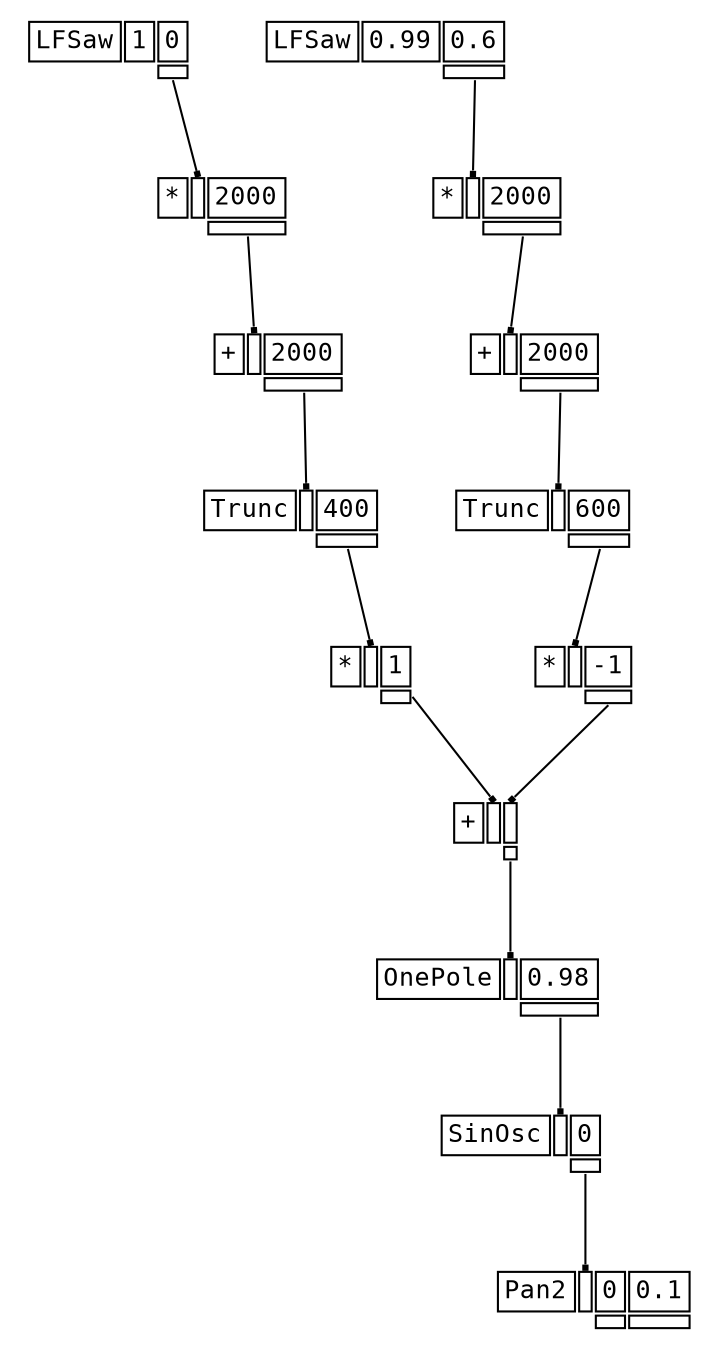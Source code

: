 digraph Anonymous {
graph [splines=false];
node [fontsize=12,fontname="Courier"];
edge [arrowhead=box,arrowsize=0.25];
u_2 [shape="plaintext",color="black",label=<<TABLE BORDER="0" CELLBORDER="1"><TR><TD>LFSaw</TD><TD ID="u_2:K_0">1</TD><TD ID="u_2:K_1">0</TD></TR><TR><TD BORDER="0"></TD><TD BORDER="0"></TD><TD PORT="o_0" ID="u_2:o_0"></TD></TR></TABLE>>];
u_4 [shape="plaintext",color="black",label=<<TABLE BORDER="0" CELLBORDER="1"><TR><TD>*</TD><TD PORT="i_0" ID="u_4:i_0"></TD><TD ID="u_4:K_1">2000</TD></TR><TR><TD BORDER="0"></TD><TD BORDER="0"></TD><TD PORT="o_0" ID="u_4:o_0"></TD></TR></TABLE>>];
u_5 [shape="plaintext",color="black",label=<<TABLE BORDER="0" CELLBORDER="1"><TR><TD>+</TD><TD PORT="i_0" ID="u_5:i_0"></TD><TD ID="u_5:K_1">2000</TD></TR><TR><TD BORDER="0"></TD><TD BORDER="0"></TD><TD PORT="o_0" ID="u_5:o_0"></TD></TR></TABLE>>];
u_7 [shape="plaintext",color="black",label=<<TABLE BORDER="0" CELLBORDER="1"><TR><TD>Trunc</TD><TD PORT="i_0" ID="u_7:i_0"></TD><TD ID="u_7:K_1">400</TD></TR><TR><TD BORDER="0"></TD><TD BORDER="0"></TD><TD PORT="o_0" ID="u_7:o_0"></TD></TR></TABLE>>];
u_8 [shape="plaintext",color="black",label=<<TABLE BORDER="0" CELLBORDER="1"><TR><TD>*</TD><TD PORT="i_0" ID="u_8:i_0"></TD><TD ID="u_8:K_1">1</TD></TR><TR><TD BORDER="0"></TD><TD BORDER="0"></TD><TD PORT="o_0" ID="u_8:o_0"></TD></TR></TABLE>>];
u_11 [shape="plaintext",color="black",label=<<TABLE BORDER="0" CELLBORDER="1"><TR><TD>LFSaw</TD><TD ID="u_11:K_0">0.99</TD><TD ID="u_11:K_1">0.6</TD></TR><TR><TD BORDER="0"></TD><TD BORDER="0"></TD><TD PORT="o_0" ID="u_11:o_0"></TD></TR></TABLE>>];
u_12 [shape="plaintext",color="black",label=<<TABLE BORDER="0" CELLBORDER="1"><TR><TD>*</TD><TD PORT="i_0" ID="u_12:i_0"></TD><TD ID="u_12:K_1">2000</TD></TR><TR><TD BORDER="0"></TD><TD BORDER="0"></TD><TD PORT="o_0" ID="u_12:o_0"></TD></TR></TABLE>>];
u_13 [shape="plaintext",color="black",label=<<TABLE BORDER="0" CELLBORDER="1"><TR><TD>+</TD><TD PORT="i_0" ID="u_13:i_0"></TD><TD ID="u_13:K_1">2000</TD></TR><TR><TD BORDER="0"></TD><TD BORDER="0"></TD><TD PORT="o_0" ID="u_13:o_0"></TD></TR></TABLE>>];
u_15 [shape="plaintext",color="black",label=<<TABLE BORDER="0" CELLBORDER="1"><TR><TD>Trunc</TD><TD PORT="i_0" ID="u_15:i_0"></TD><TD ID="u_15:K_1">600</TD></TR><TR><TD BORDER="0"></TD><TD BORDER="0"></TD><TD PORT="o_0" ID="u_15:o_0"></TD></TR></TABLE>>];
u_17 [shape="plaintext",color="black",label=<<TABLE BORDER="0" CELLBORDER="1"><TR><TD>*</TD><TD PORT="i_0" ID="u_17:i_0"></TD><TD ID="u_17:K_1">-1</TD></TR><TR><TD BORDER="0"></TD><TD BORDER="0"></TD><TD PORT="o_0" ID="u_17:o_0"></TD></TR></TABLE>>];
u_18 [shape="plaintext",color="black",label=<<TABLE BORDER="0" CELLBORDER="1"><TR><TD>+</TD><TD PORT="i_0" ID="u_18:i_0"></TD><TD PORT="i_1" ID="u_18:i_1"></TD></TR><TR><TD BORDER="0"></TD><TD BORDER="0"></TD><TD PORT="o_0" ID="u_18:o_0"></TD></TR></TABLE>>];
u_20 [shape="plaintext",color="black",label=<<TABLE BORDER="0" CELLBORDER="1"><TR><TD>OnePole</TD><TD PORT="i_0" ID="u_20:i_0"></TD><TD ID="u_20:K_1">0.98</TD></TR><TR><TD BORDER="0"></TD><TD BORDER="0"></TD><TD PORT="o_0" ID="u_20:o_0"></TD></TR></TABLE>>];
u_21 [shape="plaintext",color="black",label=<<TABLE BORDER="0" CELLBORDER="1"><TR><TD>SinOsc</TD><TD PORT="i_0" ID="u_21:i_0"></TD><TD ID="u_21:K_1">0</TD></TR><TR><TD BORDER="0"></TD><TD BORDER="0"></TD><TD PORT="o_0" ID="u_21:o_0"></TD></TR></TABLE>>];
u_23 [shape="plaintext",color="black",label=<<TABLE BORDER="0" CELLBORDER="1"><TR><TD>Pan2</TD><TD PORT="i_0" ID="u_23:i_0"></TD><TD ID="u_23:K_1">0</TD><TD ID="u_23:K_2">0.1</TD></TR><TR><TD BORDER="0"></TD><TD BORDER="0"></TD><TD PORT="o_0" ID="u_23:o_0"></TD><TD PORT="o_1" ID="u_23:o_1"></TD></TR></TABLE>>];
u_2:o_0 -> u_4:i_0;
u_4:o_0 -> u_5:i_0;
u_5:o_0 -> u_7:i_0;
u_7:o_0 -> u_8:i_0;
u_11:o_0 -> u_12:i_0;
u_12:o_0 -> u_13:i_0;
u_13:o_0 -> u_15:i_0;
u_15:o_0 -> u_17:i_0;
u_8:o_0 -> u_18:i_0;
u_17:o_0 -> u_18:i_1;
u_18:o_0 -> u_20:i_0;
u_20:o_0 -> u_21:i_0;
u_21:o_0 -> u_23:i_0;
}
